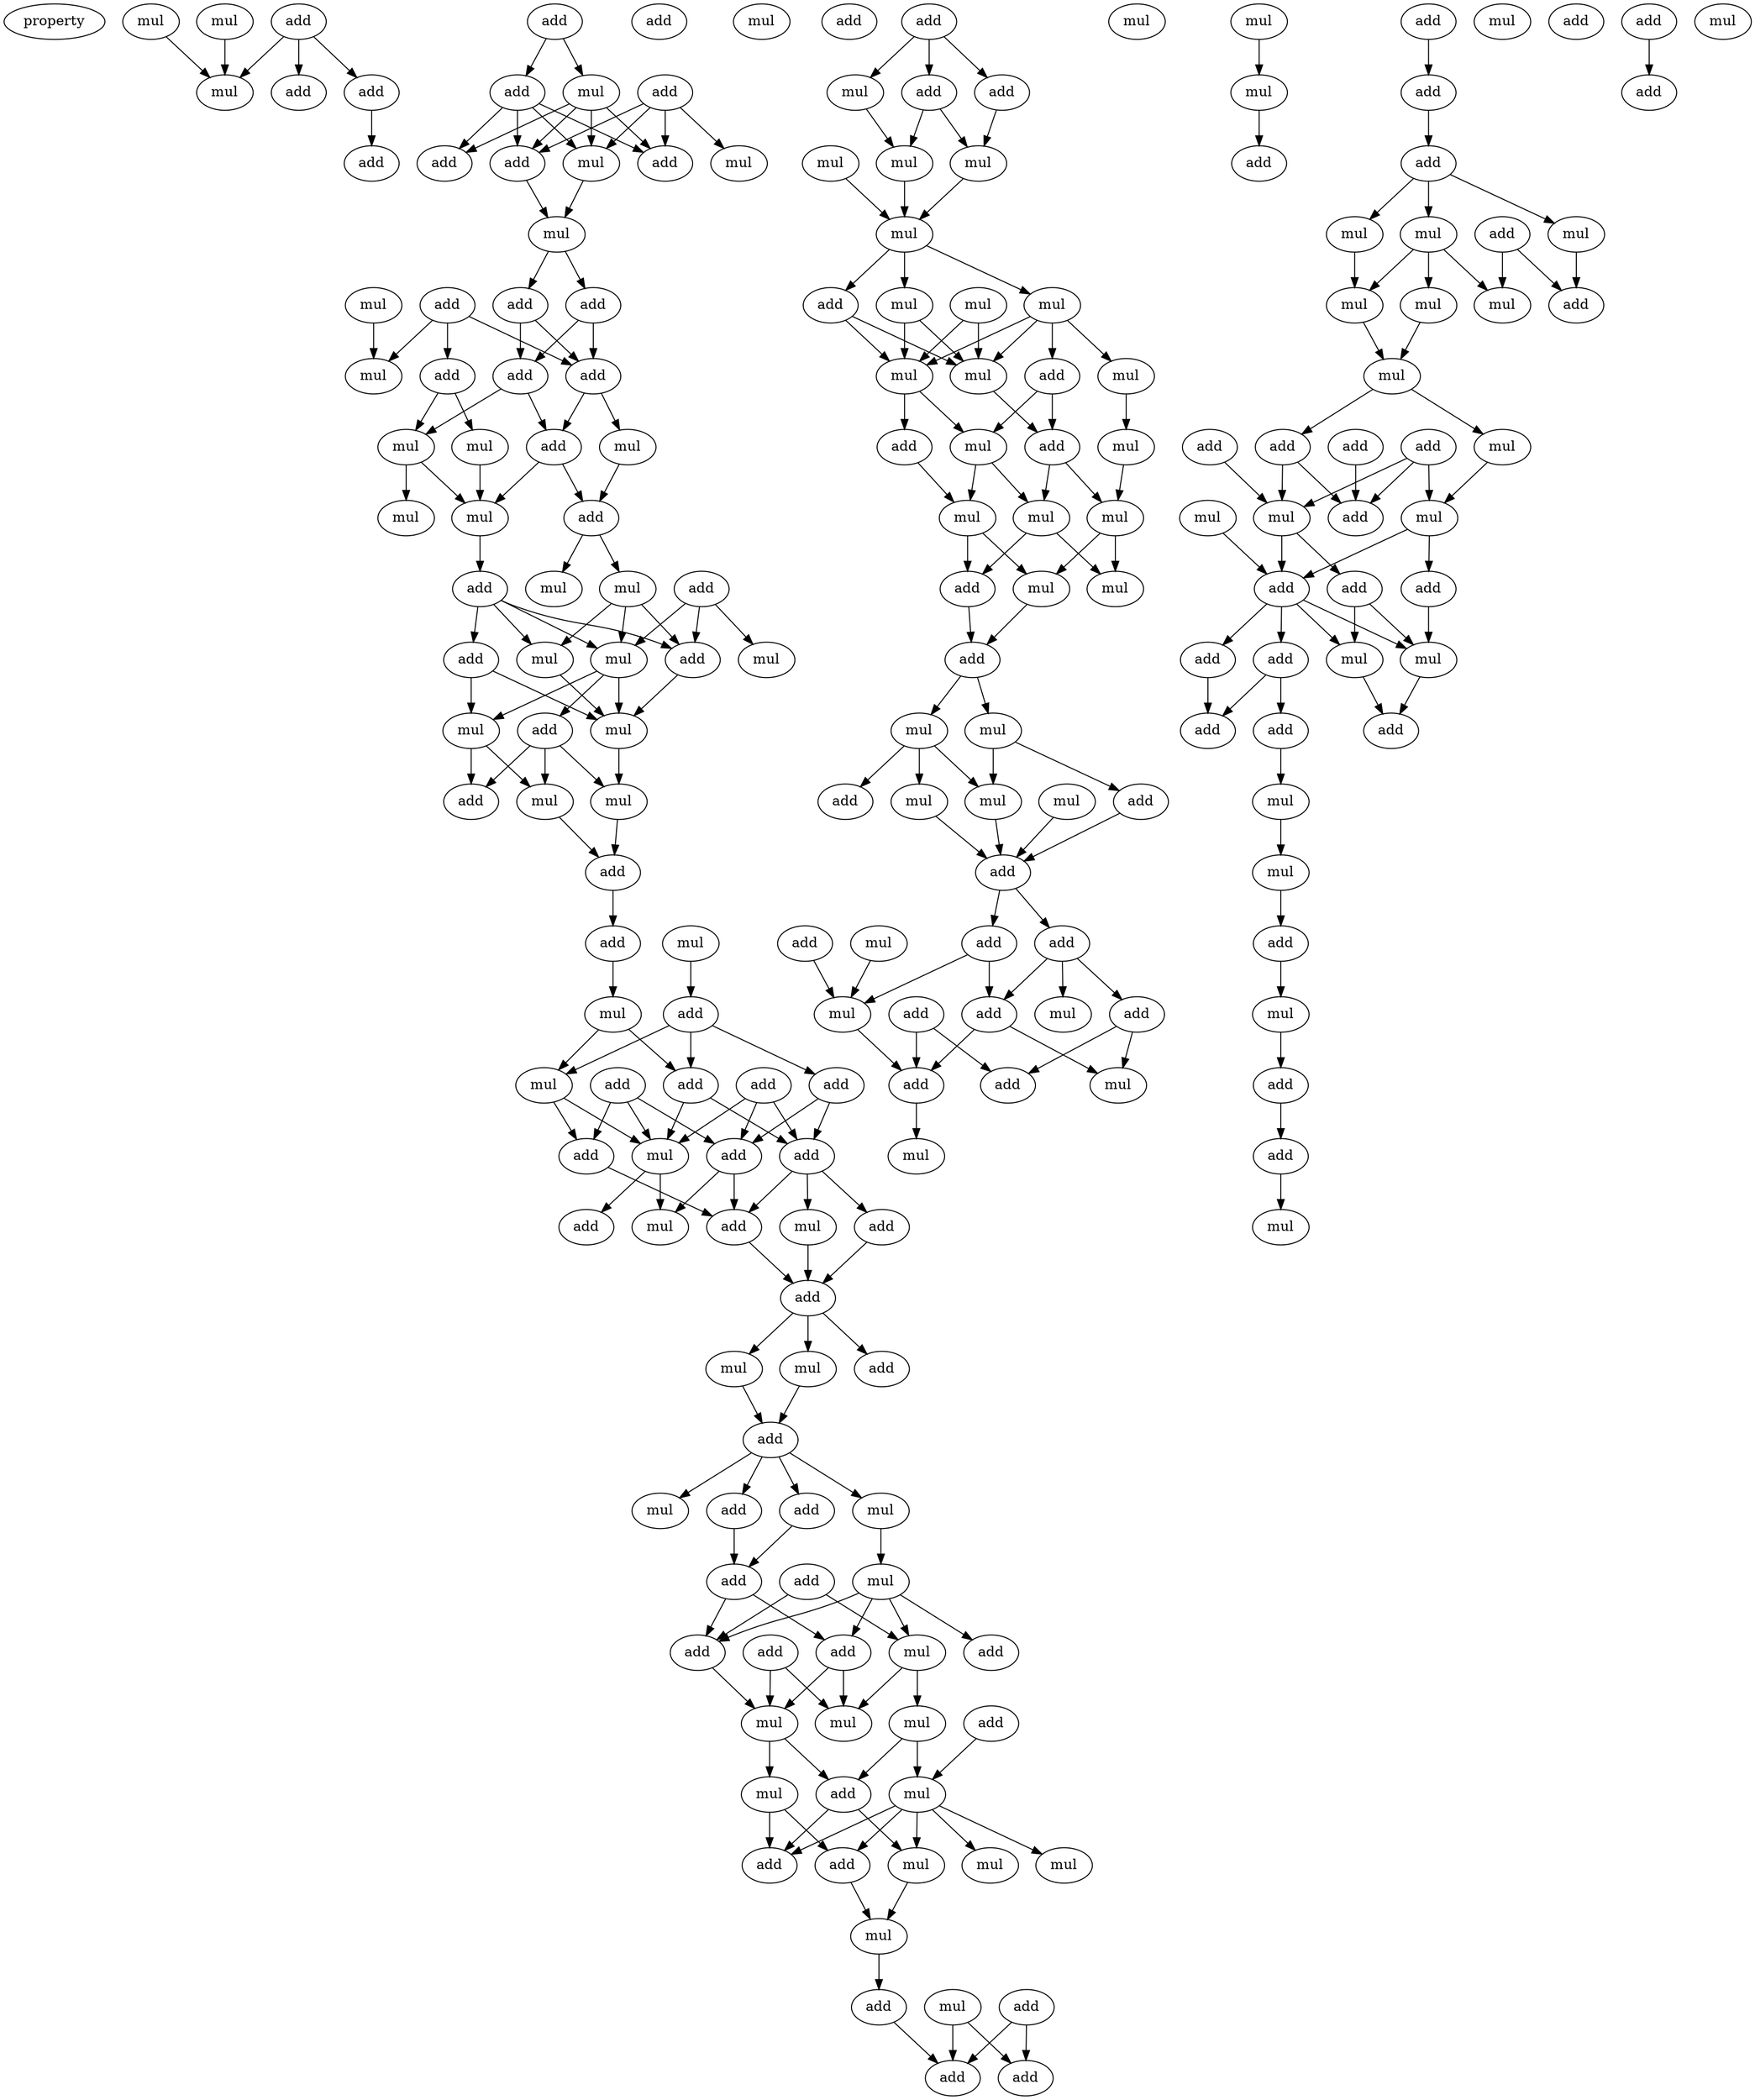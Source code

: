 digraph {
    node [fontcolor=black]
    property [mul=2,lf=1.8]
    0 [ label = mul ];
    1 [ label = add ];
    2 [ label = mul ];
    3 [ label = mul ];
    4 [ label = add ];
    5 [ label = add ];
    6 [ label = add ];
    7 [ label = add ];
    8 [ label = add ];
    9 [ label = add ];
    10 [ label = add ];
    11 [ label = mul ];
    12 [ label = mul ];
    13 [ label = add ];
    14 [ label = add ];
    15 [ label = mul ];
    16 [ label = add ];
    17 [ label = mul ];
    18 [ label = add ];
    19 [ label = mul ];
    20 [ label = add ];
    21 [ label = add ];
    22 [ label = add ];
    23 [ label = add ];
    24 [ label = mul ];
    25 [ label = add ];
    26 [ label = add ];
    27 [ label = mul ];
    28 [ label = mul ];
    29 [ label = mul ];
    30 [ label = mul ];
    31 [ label = mul ];
    32 [ label = add ];
    33 [ label = mul ];
    34 [ label = add ];
    35 [ label = add ];
    36 [ label = mul ];
    37 [ label = add ];
    38 [ label = add ];
    39 [ label = mul ];
    40 [ label = mul ];
    41 [ label = mul ];
    42 [ label = mul ];
    43 [ label = mul ];
    44 [ label = add ];
    45 [ label = mul ];
    46 [ label = add ];
    47 [ label = mul ];
    48 [ label = add ];
    49 [ label = add ];
    50 [ label = mul ];
    51 [ label = add ];
    52 [ label = mul ];
    53 [ label = add ];
    54 [ label = add ];
    55 [ label = add ];
    56 [ label = add ];
    57 [ label = mul ];
    58 [ label = mul ];
    59 [ label = add ];
    60 [ label = add ];
    61 [ label = add ];
    62 [ label = mul ];
    63 [ label = add ];
    64 [ label = add ];
    65 [ label = mul ];
    66 [ label = add ];
    67 [ label = add ];
    68 [ label = mul ];
    69 [ label = add ];
    70 [ label = mul ];
    71 [ label = add ];
    72 [ label = mul ];
    73 [ label = add ];
    74 [ label = add ];
    75 [ label = mul ];
    76 [ label = add ];
    77 [ label = add ];
    78 [ label = mul ];
    79 [ label = add ];
    80 [ label = add ];
    81 [ label = add ];
    82 [ label = mul ];
    83 [ label = add ];
    84 [ label = add ];
    85 [ label = mul ];
    86 [ label = mul ];
    87 [ label = mul ];
    88 [ label = mul ];
    89 [ label = mul ];
    90 [ label = add ];
    91 [ label = mul ];
    92 [ label = add ];
    93 [ label = add ];
    94 [ label = mul ];
    95 [ label = mul ];
    96 [ label = mul ];
    97 [ label = add ];
    98 [ label = mul ];
    99 [ label = add ];
    100 [ label = mul ];
    101 [ label = add ];
    102 [ label = add ];
    103 [ label = add ];
    104 [ label = add ];
    105 [ label = add ];
    106 [ label = mul ];
    107 [ label = add ];
    108 [ label = mul ];
    109 [ label = mul ];
    110 [ label = mul ];
    111 [ label = mul ];
    112 [ label = add ];
    113 [ label = mul ];
    114 [ label = mul ];
    115 [ label = mul ];
    116 [ label = mul ];
    117 [ label = mul ];
    118 [ label = add ];
    119 [ label = mul ];
    120 [ label = mul ];
    121 [ label = mul ];
    122 [ label = mul ];
    123 [ label = add ];
    124 [ label = add ];
    125 [ label = mul ];
    126 [ label = mul ];
    127 [ label = mul ];
    128 [ label = mul ];
    129 [ label = add ];
    130 [ label = mul ];
    131 [ label = add ];
    132 [ label = mul ];
    133 [ label = mul ];
    134 [ label = mul ];
    135 [ label = add ];
    136 [ label = mul ];
    137 [ label = add ];
    138 [ label = mul ];
    139 [ label = add ];
    140 [ label = add ];
    141 [ label = add ];
    142 [ label = add ];
    143 [ label = mul ];
    144 [ label = add ];
    145 [ label = add ];
    146 [ label = add ];
    147 [ label = mul ];
    148 [ label = mul ];
    149 [ label = add ];
    150 [ label = mul ];
    151 [ label = add ];
    152 [ label = mul ];
    153 [ label = mul ];
    154 [ label = add ];
    155 [ label = add ];
    156 [ label = mul ];
    157 [ label = add ];
    158 [ label = add ];
    159 [ label = mul ];
    160 [ label = mul ];
    161 [ label = add ];
    162 [ label = mul ];
    163 [ label = mul ];
    164 [ label = mul ];
    165 [ label = mul ];
    166 [ label = add ];
    167 [ label = mul ];
    168 [ label = add ];
    169 [ label = add ];
    170 [ label = add ];
    171 [ label = mul ];
    172 [ label = add ];
    173 [ label = add ];
    174 [ label = mul ];
    175 [ label = mul ];
    176 [ label = mul ];
    177 [ label = add ];
    178 [ label = add ];
    179 [ label = add ];
    180 [ label = add ];
    181 [ label = mul ];
    182 [ label = mul ];
    183 [ label = add ];
    184 [ label = add ];
    185 [ label = add ];
    186 [ label = add ];
    187 [ label = mul ];
    188 [ label = mul ];
    189 [ label = mul ];
    190 [ label = add ];
    191 [ label = mul ];
    192 [ label = add ];
    193 [ label = add ];
    194 [ label = add ];
    195 [ label = add ];
    196 [ label = mul ];
    197 [ label = mul ];
    198 [ label = add ];
    0 -> 3 [ name = 0 ];
    1 -> 3 [ name = 1 ];
    1 -> 4 [ name = 2 ];
    1 -> 5 [ name = 3 ];
    2 -> 3 [ name = 4 ];
    5 -> 6 [ name = 5 ];
    7 -> 9 [ name = 6 ];
    7 -> 11 [ name = 7 ];
    9 -> 12 [ name = 8 ];
    9 -> 13 [ name = 9 ];
    9 -> 14 [ name = 10 ];
    9 -> 16 [ name = 11 ];
    10 -> 12 [ name = 12 ];
    10 -> 13 [ name = 13 ];
    10 -> 14 [ name = 14 ];
    10 -> 15 [ name = 15 ];
    11 -> 12 [ name = 16 ];
    11 -> 13 [ name = 17 ];
    11 -> 14 [ name = 18 ];
    11 -> 16 [ name = 19 ];
    12 -> 17 [ name = 20 ];
    14 -> 17 [ name = 21 ];
    17 -> 18 [ name = 22 ];
    17 -> 21 [ name = 23 ];
    18 -> 22 [ name = 24 ];
    18 -> 25 [ name = 25 ];
    19 -> 24 [ name = 26 ];
    20 -> 23 [ name = 27 ];
    20 -> 24 [ name = 28 ];
    20 -> 25 [ name = 29 ];
    21 -> 22 [ name = 30 ];
    21 -> 25 [ name = 31 ];
    22 -> 26 [ name = 32 ];
    22 -> 27 [ name = 33 ];
    23 -> 27 [ name = 34 ];
    23 -> 29 [ name = 35 ];
    25 -> 26 [ name = 36 ];
    25 -> 28 [ name = 37 ];
    26 -> 30 [ name = 38 ];
    26 -> 32 [ name = 39 ];
    27 -> 30 [ name = 40 ];
    27 -> 31 [ name = 41 ];
    28 -> 32 [ name = 42 ];
    29 -> 30 [ name = 43 ];
    30 -> 34 [ name = 44 ];
    32 -> 33 [ name = 45 ];
    32 -> 36 [ name = 46 ];
    34 -> 37 [ name = 47 ];
    34 -> 38 [ name = 48 ];
    34 -> 40 [ name = 49 ];
    34 -> 41 [ name = 50 ];
    35 -> 38 [ name = 51 ];
    35 -> 39 [ name = 52 ];
    35 -> 40 [ name = 53 ];
    36 -> 38 [ name = 54 ];
    36 -> 40 [ name = 55 ];
    36 -> 41 [ name = 56 ];
    37 -> 42 [ name = 57 ];
    37 -> 43 [ name = 58 ];
    38 -> 42 [ name = 59 ];
    40 -> 42 [ name = 60 ];
    40 -> 43 [ name = 61 ];
    40 -> 44 [ name = 62 ];
    41 -> 42 [ name = 63 ];
    42 -> 45 [ name = 64 ];
    43 -> 46 [ name = 65 ];
    43 -> 47 [ name = 66 ];
    44 -> 45 [ name = 67 ];
    44 -> 46 [ name = 68 ];
    44 -> 47 [ name = 69 ];
    45 -> 48 [ name = 70 ];
    47 -> 48 [ name = 71 ];
    48 -> 49 [ name = 72 ];
    49 -> 52 [ name = 73 ];
    50 -> 51 [ name = 74 ];
    51 -> 54 [ name = 75 ];
    51 -> 56 [ name = 76 ];
    51 -> 57 [ name = 77 ];
    52 -> 56 [ name = 78 ];
    52 -> 57 [ name = 79 ];
    53 -> 58 [ name = 80 ];
    53 -> 60 [ name = 81 ];
    53 -> 61 [ name = 82 ];
    54 -> 60 [ name = 83 ];
    54 -> 61 [ name = 84 ];
    55 -> 58 [ name = 85 ];
    55 -> 59 [ name = 86 ];
    55 -> 60 [ name = 87 ];
    56 -> 58 [ name = 88 ];
    56 -> 61 [ name = 89 ];
    57 -> 58 [ name = 90 ];
    57 -> 59 [ name = 91 ];
    58 -> 63 [ name = 92 ];
    58 -> 65 [ name = 93 ];
    59 -> 64 [ name = 94 ];
    60 -> 64 [ name = 95 ];
    60 -> 65 [ name = 96 ];
    61 -> 62 [ name = 97 ];
    61 -> 64 [ name = 98 ];
    61 -> 66 [ name = 99 ];
    62 -> 67 [ name = 100 ];
    64 -> 67 [ name = 101 ];
    66 -> 67 [ name = 102 ];
    67 -> 68 [ name = 103 ];
    67 -> 69 [ name = 104 ];
    67 -> 70 [ name = 105 ];
    68 -> 71 [ name = 106 ];
    70 -> 71 [ name = 107 ];
    71 -> 72 [ name = 108 ];
    71 -> 73 [ name = 109 ];
    71 -> 74 [ name = 110 ];
    71 -> 75 [ name = 111 ];
    73 -> 76 [ name = 112 ];
    74 -> 76 [ name = 113 ];
    75 -> 78 [ name = 114 ];
    76 -> 79 [ name = 115 ];
    76 -> 80 [ name = 116 ];
    77 -> 79 [ name = 117 ];
    77 -> 82 [ name = 118 ];
    78 -> 79 [ name = 119 ];
    78 -> 80 [ name = 120 ];
    78 -> 82 [ name = 121 ];
    78 -> 83 [ name = 122 ];
    79 -> 87 [ name = 123 ];
    80 -> 85 [ name = 124 ];
    80 -> 87 [ name = 125 ];
    81 -> 85 [ name = 126 ];
    81 -> 87 [ name = 127 ];
    82 -> 85 [ name = 128 ];
    82 -> 86 [ name = 129 ];
    84 -> 89 [ name = 130 ];
    86 -> 89 [ name = 131 ];
    86 -> 90 [ name = 132 ];
    87 -> 88 [ name = 133 ];
    87 -> 90 [ name = 134 ];
    88 -> 92 [ name = 135 ];
    88 -> 93 [ name = 136 ];
    89 -> 91 [ name = 137 ];
    89 -> 92 [ name = 138 ];
    89 -> 93 [ name = 139 ];
    89 -> 94 [ name = 140 ];
    89 -> 95 [ name = 141 ];
    90 -> 92 [ name = 142 ];
    90 -> 94 [ name = 143 ];
    93 -> 96 [ name = 144 ];
    94 -> 96 [ name = 145 ];
    96 -> 99 [ name = 146 ];
    97 -> 101 [ name = 147 ];
    97 -> 103 [ name = 148 ];
    99 -> 103 [ name = 149 ];
    100 -> 101 [ name = 150 ];
    100 -> 103 [ name = 151 ];
    104 -> 105 [ name = 152 ];
    104 -> 106 [ name = 153 ];
    104 -> 107 [ name = 154 ];
    105 -> 109 [ name = 155 ];
    105 -> 110 [ name = 156 ];
    106 -> 109 [ name = 157 ];
    107 -> 110 [ name = 158 ];
    108 -> 111 [ name = 159 ];
    109 -> 111 [ name = 160 ];
    110 -> 111 [ name = 161 ];
    111 -> 112 [ name = 162 ];
    111 -> 114 [ name = 163 ];
    111 -> 115 [ name = 164 ];
    112 -> 117 [ name = 165 ];
    112 -> 120 [ name = 166 ];
    113 -> 117 [ name = 167 ];
    113 -> 120 [ name = 168 ];
    114 -> 117 [ name = 169 ];
    114 -> 118 [ name = 170 ];
    114 -> 119 [ name = 171 ];
    114 -> 120 [ name = 172 ];
    115 -> 117 [ name = 173 ];
    115 -> 120 [ name = 174 ];
    117 -> 121 [ name = 175 ];
    117 -> 123 [ name = 176 ];
    118 -> 121 [ name = 177 ];
    118 -> 124 [ name = 178 ];
    119 -> 122 [ name = 179 ];
    120 -> 124 [ name = 180 ];
    121 -> 125 [ name = 181 ];
    121 -> 126 [ name = 182 ];
    122 -> 127 [ name = 183 ];
    123 -> 126 [ name = 184 ];
    124 -> 125 [ name = 185 ];
    124 -> 127 [ name = 186 ];
    125 -> 129 [ name = 187 ];
    125 -> 130 [ name = 188 ];
    126 -> 128 [ name = 189 ];
    126 -> 129 [ name = 190 ];
    127 -> 128 [ name = 191 ];
    127 -> 130 [ name = 192 ];
    128 -> 131 [ name = 193 ];
    129 -> 131 [ name = 194 ];
    131 -> 132 [ name = 195 ];
    131 -> 133 [ name = 196 ];
    132 -> 134 [ name = 197 ];
    132 -> 135 [ name = 198 ];
    132 -> 138 [ name = 199 ];
    133 -> 137 [ name = 200 ];
    133 -> 138 [ name = 201 ];
    134 -> 139 [ name = 202 ];
    136 -> 139 [ name = 203 ];
    137 -> 139 [ name = 204 ];
    138 -> 139 [ name = 205 ];
    139 -> 140 [ name = 206 ];
    139 -> 142 [ name = 207 ];
    140 -> 146 [ name = 208 ];
    140 -> 148 [ name = 209 ];
    141 -> 148 [ name = 210 ];
    142 -> 144 [ name = 211 ];
    142 -> 146 [ name = 212 ];
    142 -> 147 [ name = 213 ];
    143 -> 148 [ name = 214 ];
    144 -> 150 [ name = 215 ];
    144 -> 151 [ name = 216 ];
    145 -> 149 [ name = 217 ];
    145 -> 151 [ name = 218 ];
    146 -> 149 [ name = 219 ];
    146 -> 150 [ name = 220 ];
    148 -> 149 [ name = 221 ];
    149 -> 153 [ name = 222 ];
    152 -> 156 [ name = 223 ];
    154 -> 155 [ name = 224 ];
    155 -> 157 [ name = 225 ];
    156 -> 158 [ name = 226 ];
    157 -> 159 [ name = 227 ];
    157 -> 160 [ name = 228 ];
    157 -> 162 [ name = 229 ];
    159 -> 166 [ name = 230 ];
    160 -> 163 [ name = 231 ];
    160 -> 164 [ name = 232 ];
    160 -> 165 [ name = 233 ];
    161 -> 163 [ name = 234 ];
    161 -> 166 [ name = 235 ];
    162 -> 164 [ name = 236 ];
    164 -> 167 [ name = 237 ];
    165 -> 167 [ name = 238 ];
    167 -> 168 [ name = 239 ];
    167 -> 171 [ name = 240 ];
    168 -> 173 [ name = 241 ];
    168 -> 176 [ name = 242 ];
    169 -> 173 [ name = 243 ];
    169 -> 175 [ name = 244 ];
    169 -> 176 [ name = 245 ];
    170 -> 176 [ name = 246 ];
    171 -> 175 [ name = 247 ];
    172 -> 173 [ name = 248 ];
    174 -> 178 [ name = 249 ];
    175 -> 177 [ name = 250 ];
    175 -> 178 [ name = 251 ];
    176 -> 178 [ name = 252 ];
    176 -> 179 [ name = 253 ];
    177 -> 182 [ name = 254 ];
    178 -> 180 [ name = 255 ];
    178 -> 181 [ name = 256 ];
    178 -> 182 [ name = 257 ];
    178 -> 183 [ name = 258 ];
    179 -> 181 [ name = 259 ];
    179 -> 182 [ name = 260 ];
    180 -> 185 [ name = 261 ];
    181 -> 186 [ name = 262 ];
    182 -> 186 [ name = 263 ];
    183 -> 184 [ name = 264 ];
    183 -> 185 [ name = 265 ];
    184 -> 187 [ name = 266 ];
    187 -> 189 [ name = 267 ];
    189 -> 190 [ name = 268 ];
    190 -> 191 [ name = 269 ];
    191 -> 192 [ name = 270 ];
    192 -> 195 [ name = 271 ];
    194 -> 198 [ name = 272 ];
    195 -> 196 [ name = 273 ];
}
